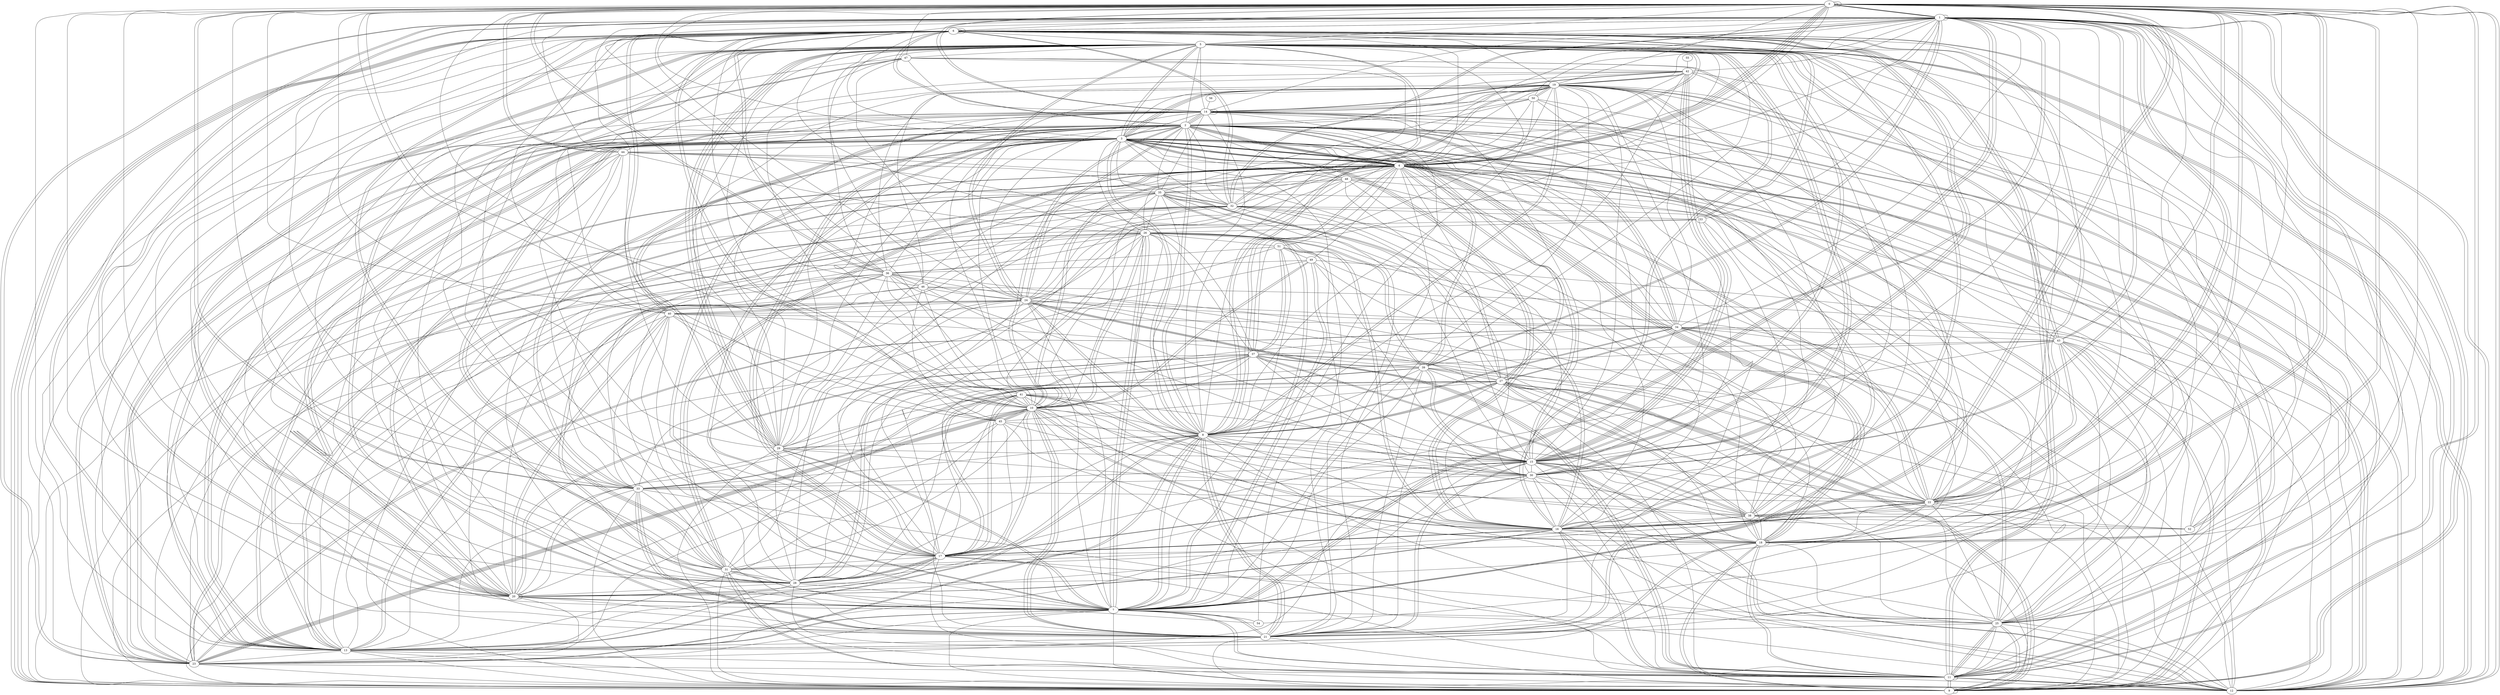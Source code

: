 graph G {
0;
1;
2;
3;
4;
5;
6;
7;
8;
9;
10;
11;
12;
13;
14;
15;
16;
17;
18;
19;
20;
21;
22;
23;
24;
25;
26;
27;
28;
29;
30;
31;
32;
33;
34;
35;
36;
37;
38;
39;
40;
41;
42;
43;
44;
45;
46;
47;
48;
49;
50;
51;
52;
53;
54;
55;
56;
10--11 ;
5--43 ;
12--43 ;
0--11 ;
29--5 ;
20--6 ;
33--27 ;
30--42 ;
16--17 ;
28--15 ;
14--18 ;
25--21 ;
16--26 ;
1--1 ;
5--18 ;
27--8 ;
0--12 ;
3--12 ;
11--24 ;
19--15 ;
31--2 ;
43--1 ;
0--0 ;
24--13 ;
36--6 ;
21--26 ;
0--29 ;
11--25 ;
0--24 ;
3--6 ;
29--7 ;
40--28 ;
26--35 ;
23--10 ;
18--3 ;
17--29 ;
48--3 ;
6--52 ;
7--35 ;
13--24 ;
23--6 ;
33--32 ;
13--26 ;
9--27 ;
31--28 ;
29--3 ;
3--18 ;
16--17 ;
23--34 ;
18--51 ;
3--33 ;
20--30 ;
7--36 ;
27--38 ;
13--28 ;
22--49 ;
51--37 ;
8--12 ;
43--37 ;
7--28 ;
29--1 ;
2--23 ;
19--3 ;
1--20 ;
7--26 ;
9--9 ;
36--13 ;
2--50 ;
36--19 ;
32--3 ;
17--2 ;
15--42 ;
0--44 ;
49--36 ;
23--1 ;
0--52 ;
0--40 ;
22--22 ;
20--3 ;
8--13 ;
18--44 ;
6--53 ;
24--25 ;
44--27 ;
34--1 ;
26--10 ;
42--14 ;
29--37 ;
20--16 ;
34--43 ;
39--40 ;
45--40 ;
38--8 ;
41--17 ;
4--25 ;
1--14 ;
11--6 ;
26--44 ;
1--13 ;
16--53 ;
32--40 ;
24--11 ;
24--2 ;
11--41 ;
4--3 ;
32--13 ;
27--21 ;
25--39 ;
26--8 ;
17--10 ;
15--23 ;
33--49 ;
16--11 ;
33--8 ;
9--18 ;
28--11 ;
13--3 ;
4--2 ;
35--13 ;
1--6 ;
19--50 ;
38--27 ;
4--19 ;
43--11 ;
12--19 ;
28--36 ;
11--4 ;
37--44 ;
1--6 ;
13--7 ;
32--25 ;
18--48 ;
11--13 ;
18--38 ;
26--20 ;
15--12 ;
21--12 ;
22--3 ;
40--2 ;
1--27 ;
12--33 ;
25--42 ;
10--42 ;
33--22 ;
35--2 ;
40--14 ;
2--39 ;
5--20 ;
38--52 ;
2--27 ;
23--9 ;
31--2 ;
10--48 ;
38--2 ;
18--30 ;
8--2 ;
15--22 ;
24--8 ;
5--4 ;
24--28 ;
14--19 ;
34--4 ;
25--11 ;
18--13 ;
17--28 ;
28--36 ;
15--21 ;
37--15 ;
34--2 ;
10--23 ;
5--52 ;
5--12 ;
21--33 ;
25--3 ;
23--46 ;
6--29 ;
11--9 ;
22--12 ;
22--1 ;
13--37 ;
8--21 ;
32--4 ;
7--8 ;
1--50 ;
14--8 ;
45--27 ;
30--16 ;
10--45 ;
3--4 ;
18--13 ;
18--16 ;
9--43 ;
30--0 ;
5--29 ;
22--16 ;
8--47 ;
39--17 ;
34--2 ;
3--19 ;
13--46 ;
42--4 ;
7--35 ;
5--45 ;
11--9 ;
4--1 ;
25--1 ;
4--22 ;
2--40 ;
33--15 ;
36--5 ;
11--36 ;
10--23 ;
2--13 ;
19--7 ;
7--21 ;
25--18 ;
16--3 ;
20--3 ;
24--11 ;
4--29 ;
22--1 ;
24--40 ;
27--22 ;
32--53 ;
6--8 ;
42--19 ;
21--10 ;
1--25 ;
21--13 ;
39--2 ;
20--4 ;
36--3 ;
29--10 ;
43--22 ;
40--51 ;
19--11 ;
43--25 ;
43--1 ;
37--20 ;
23--47 ;
47--0 ;
41--10 ;
54--0 ;
9--6 ;
43--22 ;
17--10 ;
1--9 ;
7--2 ;
22--4 ;
2--27 ;
6--12 ;
38--0 ;
2--16 ;
7--49 ;
2--6 ;
17--16 ;
14--10 ;
47--9 ;
7--1 ;
18--27 ;
21--7 ;
38--2 ;
37--17 ;
17--30 ;
8--39 ;
5--8 ;
10--19 ;
10--6 ;
1--18 ;
7--44 ;
7--31 ;
30--5 ;
50--30 ;
13--7 ;
21--34 ;
35--50 ;
19--14 ;
27--24 ;
41--22 ;
29--2 ;
38--26 ;
7--11 ;
5--33 ;
41--28 ;
5--25 ;
3--2 ;
4--9 ;
17--6 ;
49--4 ;
19--43 ;
4--20 ;
0--13 ;
47--23 ;
7--39 ;
27--4 ;
4--21 ;
23--26 ;
7--12 ;
3--44 ;
8--23 ;
45--46 ;
12--30 ;
10--40 ;
12--5 ;
34--25 ;
26--51 ;
28--43 ;
5--24 ;
9--27 ;
15--39 ;
40--34 ;
35--16 ;
0--1 ;
4--31 ;
31--44 ;
24--19 ;
7--51 ;
32--15 ;
50--16 ;
30--17 ;
38--29 ;
20--8 ;
3--17 ;
13--22 ;
48--33 ;
11--1 ;
39--21 ;
15--21 ;
20--20 ;
20--0 ;
5--47 ;
15--10 ;
23--5 ;
30--48 ;
19--46 ;
0--45 ;
45--13 ;
13--2 ;
42--19 ;
9--33 ;
54--33 ;
12--15 ;
12--31 ;
26--4 ;
25--15 ;
47--42 ;
11--14 ;
7--26 ;
1--44 ;
11--0 ;
9--25 ;
7--5 ;
39--37 ;
7--1 ;
23--8 ;
1--32 ;
14--5 ;
6--22 ;
0--33 ;
0--4 ;
34--28 ;
9--11 ;
5--8 ;
37--39 ;
31--2 ;
14--42 ;
15--24 ;
22--9 ;
39--26 ;
35--13 ;
41--46 ;
4--3 ;
10--1 ;
47--16 ;
0--12 ;
7--0 ;
33--0 ;
8--21 ;
1--21 ;
0--3 ;
20--40 ;
6--6 ;
18--3 ;
2--40 ;
10--21 ;
12--1 ;
22--0 ;
4--35 ;
39--17 ;
22--14 ;
32--1 ;
6--31 ;
3--23 ;
15--13 ;
30--36 ;
16--0 ;
4--48 ;
25--9 ;
25--17 ;
0--4 ;
15--4 ;
12--34 ;
51--37 ;
14--43 ;
46--5 ;
17--45 ;
23--35 ;
21--20 ;
29--5 ;
47--16 ;
39--15 ;
23--20 ;
19--29 ;
18--4 ;
33--3 ;
14--35 ;
18--18 ;
23--2 ;
34--25 ;
1--12 ;
48--1 ;
9--32 ;
27--41 ;
13--3 ;
18--10 ;
46--12 ;
14--7 ;
1--9 ;
0--10 ;
3--19 ;
7--42 ;
46--24 ;
18--50 ;
3--35 ;
21--8 ;
4--31 ;
20--41 ;
10--38 ;
13--9 ;
18--53 ;
45--12 ;
51--36 ;
31--38 ;
24--9 ;
5--29 ;
17--26 ;
9--38 ;
13--5 ;
10--49 ;
42--15 ;
0--0 ;
26--7 ;
23--53 ;
24--1 ;
18--11 ;
14--14 ;
24--50 ;
25--11 ;
35--15 ;
5--7 ;
15--52 ;
17--3 ;
38--16 ;
17--11 ;
7--1 ;
48--27 ;
24--32 ;
0--4 ;
28--17 ;
4--5 ;
27--20 ;
0--31 ;
45--8 ;
17--2 ;
8--16 ;
11--15 ;
8--27 ;
11--16 ;
22--25 ;
1--22 ;
5--38 ;
16--19 ;
24--2 ;
37--26 ;
31--9 ;
9--5 ;
42--15 ;
15--6 ;
5--30 ;
17--43 ;
18--22 ;
16--6 ;
8--7 ;
3--14 ;
30--25 ;
6--11 ;
21--10 ;
29--15 ;
30--19 ;
20--7 ;
7--0 ;
40--9 ;
20--35 ;
10--45 ;
11--11 ;
41--17 ;
37--28 ;
44--21 ;
16--5 ;
5--3 ;
11--31 ;
42--1 ;
34--51 ;
13--41 ;
7--15 ;
24--47 ;
31--35 ;
16--6 ;
6--12 ;
48--22 ;
41--16 ;
39--52 ;
13--32 ;
2--3 ;
40--6 ;
11--9 ;
21--16 ;
17--5 ;
19--32 ;
22--38 ;
14--33 ;
2--10 ;
36--46 ;
10--8 ;
16--18 ;
20--5 ;
19--14 ;
1--9 ;
7--6 ;
11--12 ;
37--0 ;
1--52 ;
32--30 ;
6--33 ;
42--8 ;
6--6 ;
44--13 ;
9--43 ;
20--16 ;
23--10 ;
0--1 ;
31--10 ;
13--1 ;
18--6 ;
11--12 ;
4--2 ;
10--2 ;
17--48 ;
9--36 ;
15--1 ;
0--52 ;
2--34 ;
18--38 ;
13--14 ;
28--3 ;
2--14 ;
20--7 ;
12--25 ;
7--11 ;
16--10 ;
5--15 ;
2--22 ;
36--0 ;
34--22 ;
29--47 ;
30--46 ;
3--42 ;
3--12 ;
3--20 ;
13--4 ;
36--0 ;
25--14 ;
35--17 ;
31--26 ;
37--28 ;
2--4 ;
4--9 ;
8--15 ;
49--10 ;
11--6 ;
38--3 ;
9--27 ;
51--4 ;
11--25 ;
39--27 ;
14--11 ;
0--14 ;
19--11 ;
18--11 ;
36--10 ;
37--5 ;
7--0 ;
28--2 ;
31--6 ;
28--22 ;
38--37 ;
35--10 ;
11--12 ;
13--8 ;
8--24 ;
21--31 ;
30--0 ;
20--33 ;
3--8 ;
30--49 ;
44--5 ;
39--5 ;
46--6 ;
15--30 ;
32--6 ;
33--27 ;
34--8 ;
23--11 ;
39--1 ;
15--42 ;
21--9 ;
20--44 ;
44--4 ;
0--44 ;
35--12 ;
5--1 ;
12--3 ;
23--45 ;
29--36 ;
6--21 ;
9--37 ;
32--19 ;
23--26 ;
9--2 ;
26--10 ;
16--12 ;
30--8 ;
4--31 ;
49--9 ;
16--3 ;
53--1 ;
0--28 ;
26--1 ;
12--2 ;
4--46 ;
9--7 ;
38--15 ;
5--2 ;
2--12 ;
7--40 ;
34--3 ;
24--34 ;
56--14 ;
53--6 ;
12--17 ;
6--9 ;
5--4 ;
4--13 ;
21--43 ;
8--29 ;
22--0 ;
54--3 ;
26--3 ;
39--26 ;
2--17 ;
1--20 ;
1--0 ;
12--31 ;
0--16 ;
2--48 ;
18--45 ;
3--16 ;
8--19 ;
30--33 ;
20--40 ;
19--0 ;
18--36 ;
5--0 ;
0--14 ;
0--18 ;
4--10 ;
16--0 ;
36--26 ;
2--32 ;
36--6 ;
8--27 ;
32--38 ;
4--16 ;
12--13 ;
2--14 ;
14--16 ;
4--8 ;
32--6 ;
29--41 ;
37--38 ;
14--2 ;
34--8 ;
29--6 ;
13--23 ;
19--21 ;
21--36 ;
0--6 ;
4--0 ;
24--14 ;
10--41 ;
33--21 ;
18--9 ;
41--32 ;
21--19 ;
7--49 ;
14--17 ;
15--41 ;
15--6 ;
28--29 ;
32--28 ;
25--27 ;
6--9 ;
5--24 ;
14--14 ;
7--29 ;
15--6 ;
20--5 ;
23--7 ;
14--28 ;
35--32 ;
7--17 ;
0--41 ;
50--19 ;
22--6 ;
41--21 ;
8--4 ;
10--4 ;
51--49 ;
24--7 ;
22--46 ;
9--26 ;
9--29 ;
6--5 ;
5--30 ;
16--26 ;
4--2 ;
2--7 ;
8--50 ;
31--1 ;
36--24 ;
2--19 ;
12--39 ;
17--24 ;
37--12 ;
17--20 ;
37--20 ;
19--1 ;
23--14 ;
37--30 ;
34--19 ;
9--6 ;
31--22 ;
1--27 ;
5--28 ;
19--8 ;
35--16 ;
6--19 ;
16--10 ;
15--4 ;
6--10 ;
27--22 ;
28--20 ;
12--11 ;
45--10 ;
3--5 ;
4--3 ;
5--12 ;
40--33 ;
3--8 ;
14--29 ;
5--43 ;
3--10 ;
1--39 ;
20--7 ;
28--8 ;
48--35 ;
3--18 ;
33--21 ;
5--15 ;
7--25 ;
17--31 ;
2--6 ;
15--34 ;
31--24 ;
3--23 ;
14--47 ;
37--10 ;
7--54 ;
35--8 ;
23--34 ;
41--18 ;
3--13 ;
55--42 ;
50--14 ;
41--30 ;
35--32 ;
2--8 ;
17--13 ;
32--21 ;
9--34 ;
17--28 ;
18--17 ;
25--4 ;
1--23 ;
53--26 ;
}
